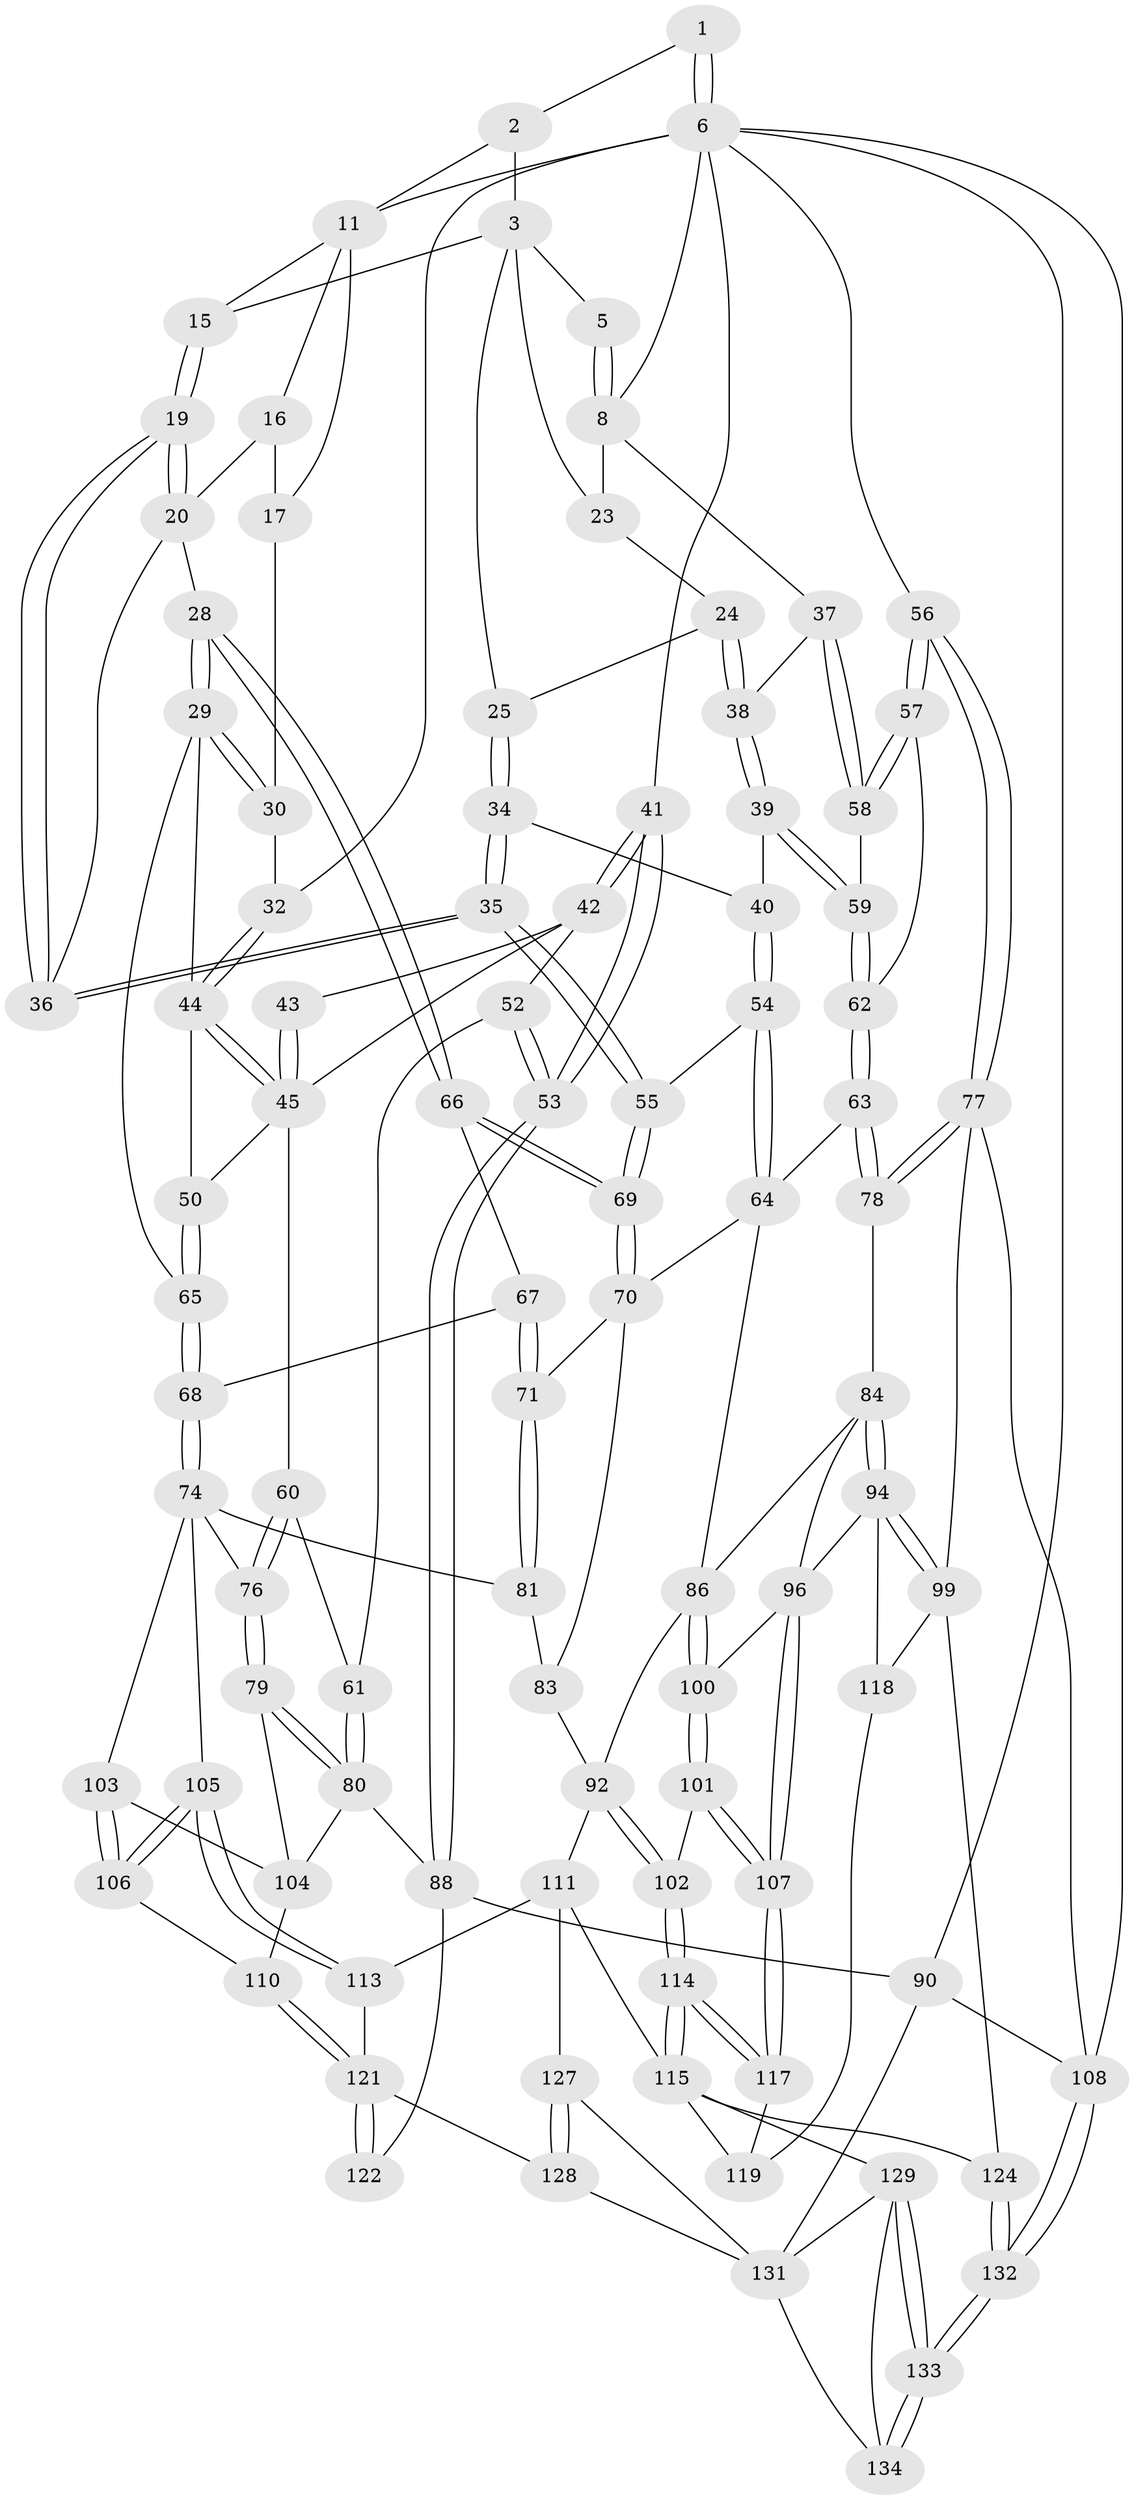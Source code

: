 // original degree distribution, {3: 0.022058823529411766, 4: 0.22058823529411764, 6: 0.22058823529411764, 5: 0.5367647058823529}
// Generated by graph-tools (version 1.1) at 2025/21/03/04/25 18:21:39]
// undirected, 95 vertices, 226 edges
graph export_dot {
graph [start="1"]
  node [color=gray90,style=filled];
  1 [pos="+0.854246124227874+0"];
  2 [pos="+0.5993906941214385+0"];
  3 [pos="+0.7011745858845791+0",super="+4+14"];
  5 [pos="+0.8515765470302761+0"];
  6 [pos="+1+0",super="+7+9"];
  8 [pos="+1+0.1034126377108704",super="+26"];
  11 [pos="+0.11258493764895171+0",super="+12"];
  15 [pos="+0.5688938814378048+0.07224622561451323"];
  16 [pos="+0.4157038944921765+0",super="+21"];
  17 [pos="+0.2921934206172247+0.034567748632337934",super="+22+18"];
  19 [pos="+0.5678410547892392+0.12166196600546567"];
  20 [pos="+0.4080097520978571+0.10691714478514955",super="+27"];
  23 [pos="+0.8465641169765126+0.07873781496131856"];
  24 [pos="+0.8116364849600062+0.09586327970870881"];
  25 [pos="+0.7699211601630962+0.1045160289055767"];
  28 [pos="+0.345003190229384+0.22629509027056272"];
  29 [pos="+0.33217302016031525+0.22077446945554025",super="+46"];
  30 [pos="+0.3142084194090228+0.15504296111061117",super="+31"];
  32 [pos="+0.17354753026876932+0.11987374093123349",super="+33"];
  34 [pos="+0.723704927460894+0.1704684297112927"];
  35 [pos="+0.5896399918230179+0.22928661465466707"];
  36 [pos="+0.5829307373661504+0.21487121759740802"];
  37 [pos="+0.9391139597597121+0.1868336252283006"];
  38 [pos="+0.8410524663293877+0.22413032219305917"];
  39 [pos="+0.8287918886045474+0.23753066149330979"];
  40 [pos="+0.7864509658320342+0.2258791449889118"];
  41 [pos="+0+0.18439700450647312"];
  42 [pos="+0+0.17468158919227153",super="+49"];
  43 [pos="+0.039714112781002744+0.1624474881768428"];
  44 [pos="+0.1687098713475716+0.152022509318897",super="+47"];
  45 [pos="+0.12599806579485395+0.20071109828294598",super="+48"];
  50 [pos="+0.1709534504283256+0.3680441603548348"];
  52 [pos="+0+0.3420037459098689"];
  53 [pos="+0+0.328695605120061"];
  54 [pos="+0.7171891410492146+0.3610100161736597"];
  55 [pos="+0.5854237247601997+0.2619833971579902"];
  56 [pos="+1+0.39183308013181967"];
  57 [pos="+0.9819038882560301+0.33371361121703275"];
  58 [pos="+0.9303819505379289+0.25823544691359485"];
  59 [pos="+0.8449116893438181+0.31665553627404713"];
  60 [pos="+0.07754093657389617+0.3858560425549019"];
  61 [pos="+0.04883972977934335+0.38639420431215443"];
  62 [pos="+0.8288105594654974+0.3806265271946983"];
  63 [pos="+0.8145128539424663+0.39950715380962437"];
  64 [pos="+0.728083506516705+0.3728281179056202",super="+72"];
  65 [pos="+0.20553193839392878+0.3781274700885955"];
  66 [pos="+0.418637571408746+0.3238626869247994"];
  67 [pos="+0.35932062222072975+0.37092405910128173"];
  68 [pos="+0.2290728895938189+0.39887036577465906"];
  69 [pos="+0.511777066042568+0.3301133481413114"];
  70 [pos="+0.5158432953878916+0.3909685947988116",super="+73"];
  71 [pos="+0.38477927290358016+0.4756032763731998"];
  74 [pos="+0.25187025368230087+0.5236327660578854",super="+75+82"];
  76 [pos="+0.10730762588963595+0.4979852719173943"];
  77 [pos="+1+0.4784079294730367",super="+98"];
  78 [pos="+0.8456052834917301+0.4730167541049974"];
  79 [pos="+0.0730137933955283+0.5781824278821291"];
  80 [pos="+0.030750445051473528+0.5892997366896185",super="+91"];
  81 [pos="+0.3729836691546765+0.5681457514608828"];
  83 [pos="+0.4477256205782313+0.5573089696523095"];
  84 [pos="+0.8374149074507051+0.5000775793225242",super="+85"];
  86 [pos="+0.6551667892965024+0.5485873985930039",super="+87"];
  88 [pos="+0+0.7499477739466259",super="+89"];
  90 [pos="+0+1"];
  92 [pos="+0.5329237474996948+0.6226111508473854",super="+93"];
  94 [pos="+0.8548591410222335+0.5982186843186331",super="+95"];
  96 [pos="+0.7655623047699336+0.6553946132354713",super="+97"];
  99 [pos="+1+0.789302810965733",super="+120"];
  100 [pos="+0.6600457121602351+0.5655627262864728"];
  101 [pos="+0.6512639548366782+0.6318773654388028"];
  102 [pos="+0.5383744487940382+0.6279000911094025"];
  103 [pos="+0.1708742818599147+0.5916323581803712"];
  104 [pos="+0.1577955059983188+0.5928709573315107",super="+109"];
  105 [pos="+0.3442598081802139+0.6758944661906839"];
  106 [pos="+0.18916012398354046+0.6648331186198636"];
  107 [pos="+0.662536100472773+0.7295866235420156"];
  108 [pos="+1+1"];
  110 [pos="+0.16396607648181774+0.7213588994903322"];
  111 [pos="+0.43448740866948804+0.7723686850528751",super="+112"];
  113 [pos="+0.3554008915804005+0.7265250155531555"];
  114 [pos="+0.6346615178116705+0.7689741571246563"];
  115 [pos="+0.6269051554029257+0.7897122218567624",super="+125+116"];
  117 [pos="+0.6564114043139139+0.7426392795561377"];
  118 [pos="+0.8277526432598781+0.7522664524732077"];
  119 [pos="+0.8098886358358373+0.7535475652472694"];
  121 [pos="+0.16754386101851518+0.7359842178475593",super="+123"];
  122 [pos="+0.0996482677730334+0.8186879368943719"];
  124 [pos="+0.7622164983116834+0.9356950531975732"];
  127 [pos="+0.3977583735385411+0.7955951101366027"];
  128 [pos="+0.27990999888644325+1"];
  129 [pos="+0.5582105095709516+0.8725686245041641",super="+130"];
  131 [pos="+0.48571299351164304+0.9344882769303388",super="+135"];
  132 [pos="+0.7180783247479924+1"];
  133 [pos="+0.716783395263013+1"];
  134 [pos="+0.6142890345269347+1"];
  1 -- 2;
  1 -- 6;
  1 -- 6;
  2 -- 3;
  2 -- 11;
  3 -- 5;
  3 -- 23;
  3 -- 25;
  3 -- 15;
  5 -- 8;
  5 -- 8;
  6 -- 108;
  6 -- 8;
  6 -- 56;
  6 -- 41;
  6 -- 90;
  6 -- 11;
  6 -- 32;
  8 -- 37;
  8 -- 23;
  11 -- 16;
  11 -- 15;
  11 -- 17;
  15 -- 19;
  15 -- 19;
  16 -- 17 [weight=2];
  16 -- 20;
  17 -- 30 [weight=2];
  19 -- 20;
  19 -- 20;
  19 -- 36;
  19 -- 36;
  20 -- 28;
  20 -- 36;
  23 -- 24;
  24 -- 25;
  24 -- 38;
  24 -- 38;
  25 -- 34;
  25 -- 34;
  28 -- 29;
  28 -- 29;
  28 -- 66;
  28 -- 66;
  29 -- 30;
  29 -- 30;
  29 -- 65;
  29 -- 44;
  30 -- 32;
  32 -- 44;
  32 -- 44;
  34 -- 35;
  34 -- 35;
  34 -- 40;
  35 -- 36;
  35 -- 36;
  35 -- 55;
  35 -- 55;
  37 -- 38;
  37 -- 58;
  37 -- 58;
  38 -- 39;
  38 -- 39;
  39 -- 40;
  39 -- 59;
  39 -- 59;
  40 -- 54;
  40 -- 54;
  41 -- 42;
  41 -- 42;
  41 -- 53;
  41 -- 53;
  42 -- 43;
  42 -- 52;
  42 -- 45;
  43 -- 45;
  43 -- 45;
  44 -- 45;
  44 -- 45;
  44 -- 50;
  45 -- 50;
  45 -- 60;
  50 -- 65;
  50 -- 65;
  52 -- 53;
  52 -- 53;
  52 -- 61;
  53 -- 88;
  53 -- 88;
  54 -- 55;
  54 -- 64;
  54 -- 64;
  55 -- 69;
  55 -- 69;
  56 -- 57;
  56 -- 57;
  56 -- 77;
  56 -- 77;
  57 -- 58;
  57 -- 58;
  57 -- 62;
  58 -- 59;
  59 -- 62;
  59 -- 62;
  60 -- 61;
  60 -- 76;
  60 -- 76;
  61 -- 80;
  61 -- 80;
  62 -- 63;
  62 -- 63;
  63 -- 64;
  63 -- 78;
  63 -- 78;
  64 -- 86;
  64 -- 70;
  65 -- 68;
  65 -- 68;
  66 -- 67;
  66 -- 69;
  66 -- 69;
  67 -- 68;
  67 -- 71;
  67 -- 71;
  68 -- 74;
  68 -- 74;
  69 -- 70;
  69 -- 70;
  70 -- 71;
  70 -- 83;
  71 -- 81;
  71 -- 81;
  74 -- 76;
  74 -- 103;
  74 -- 81;
  74 -- 105;
  76 -- 79;
  76 -- 79;
  77 -- 78;
  77 -- 78;
  77 -- 99;
  77 -- 108;
  78 -- 84;
  79 -- 80;
  79 -- 80;
  79 -- 104;
  80 -- 88;
  80 -- 104;
  81 -- 83;
  83 -- 92;
  84 -- 94;
  84 -- 94;
  84 -- 96;
  84 -- 86;
  86 -- 100;
  86 -- 100;
  86 -- 92;
  88 -- 90;
  88 -- 122;
  90 -- 108;
  90 -- 131;
  92 -- 102;
  92 -- 102;
  92 -- 111;
  94 -- 99;
  94 -- 99;
  94 -- 96;
  94 -- 118;
  96 -- 107;
  96 -- 107;
  96 -- 100;
  99 -- 124;
  99 -- 118;
  100 -- 101;
  100 -- 101;
  101 -- 102;
  101 -- 107;
  101 -- 107;
  102 -- 114;
  102 -- 114;
  103 -- 104;
  103 -- 106;
  103 -- 106;
  104 -- 110;
  105 -- 106;
  105 -- 106;
  105 -- 113;
  105 -- 113;
  106 -- 110;
  107 -- 117;
  107 -- 117;
  108 -- 132;
  108 -- 132;
  110 -- 121;
  110 -- 121;
  111 -- 113;
  111 -- 127;
  111 -- 115;
  113 -- 121;
  114 -- 115;
  114 -- 115;
  114 -- 117;
  114 -- 117;
  115 -- 124;
  115 -- 119;
  115 -- 129;
  117 -- 119;
  118 -- 119;
  121 -- 122 [weight=2];
  121 -- 122;
  121 -- 128;
  124 -- 132;
  124 -- 132;
  127 -- 128;
  127 -- 128;
  127 -- 131;
  128 -- 131;
  129 -- 133;
  129 -- 133;
  129 -- 131;
  129 -- 134;
  131 -- 134;
  132 -- 133;
  132 -- 133;
  133 -- 134;
  133 -- 134;
}
